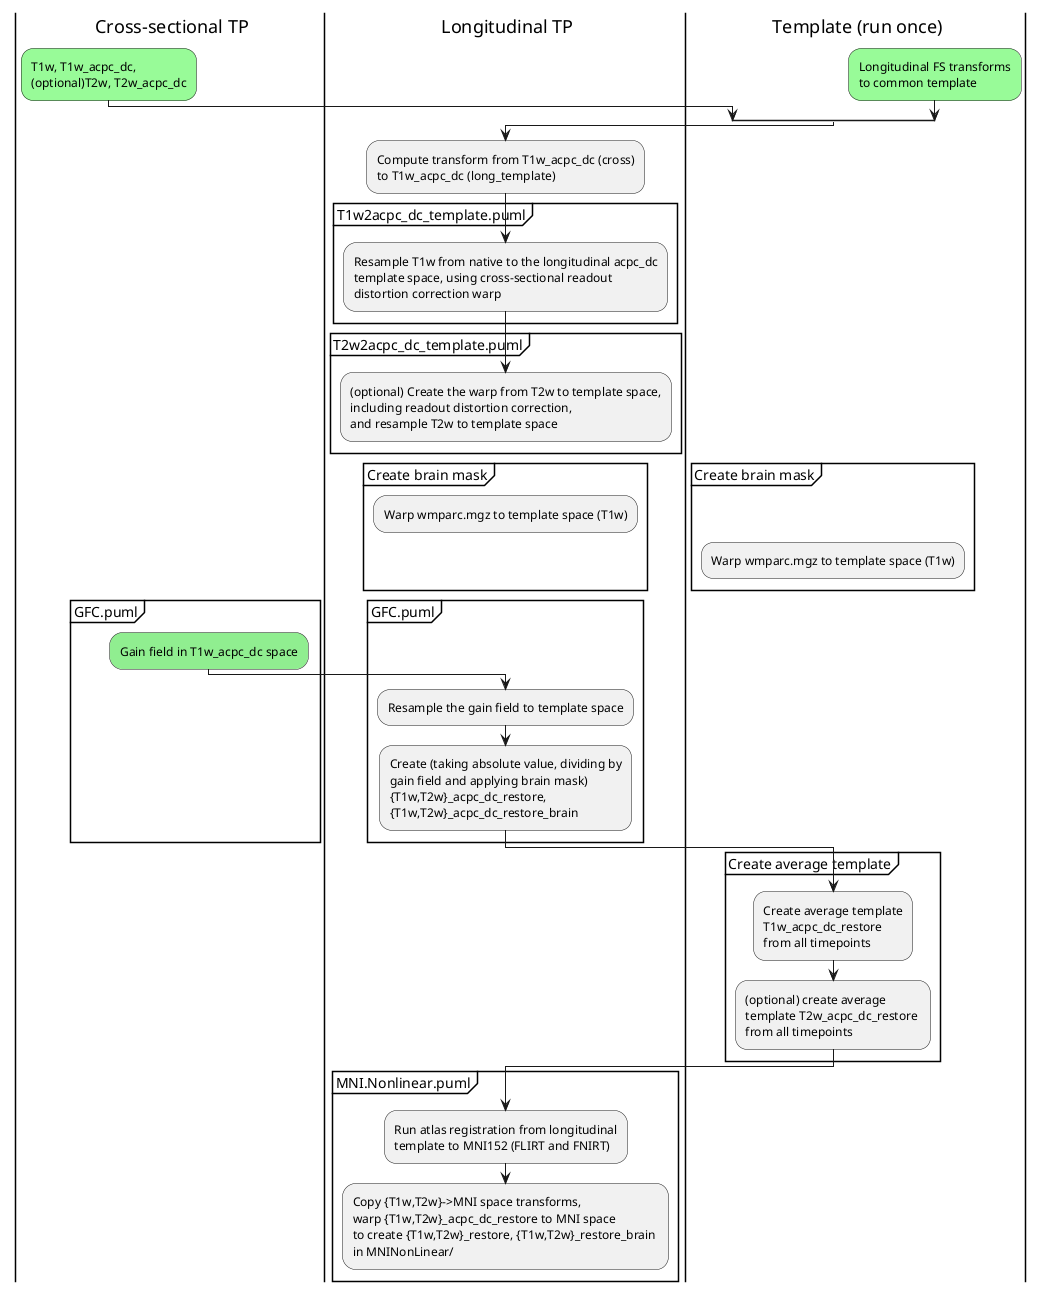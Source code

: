 @startuml PrePostFreesurferPipeline-long general scheme

|c| Cross-sectional TP
|p| Longitudinal TP
|t| Template (run once)

|c|
split
-[hidden]->
#palegreen:T1w, T1w_acpc_dc,
(optional)T2w, T2w_acpc_dc;
split again
|t|
-[hidden]->
#palegreen:Longitudinal FS transforms 
to common template;
end split
|p|
:Compute transform from T1w_acpc_dc (cross) 
to T1w_acpc_dc (long_template);
group T1w2acpc_dc_template.puml
:Resample T1w from native to the longitudinal acpc_dc 
template space, using cross-sectional readout 
distortion correction warp;
end group
group T2w2acpc_dc_template.puml
:(optional) Create the warp from T2w to template space, 
including readout distortion correction, 
and resample T2w to template space;
end group
group Create brain mask
-[hidden]->
:Warp wmparc.mgz to template space (T1w);
|t|
-[hidden]->
:Warp wmparc.mgz to template space (T1w);
end group
group GFC.puml
|c|
-[hidden]->
#lightgreen:Gain field in T1w_acpc_dc space;
|p|
:Resample the gain field to template space;
:Create (taking absolute value, dividing by 
gain field and applying brain mask)
{T1w,T2w}_acpc_dc_restore, 
{T1w,T2w}_acpc_dc_restore_brain;
end group
|t|
group Create average template
:Create average template 
T1w_acpc_dc_restore
from all timepoints;
:(optional) create average 
template T2w_acpc_dc_restore 
from all timepoints;
end group
|p|
group MNI.Nonlinear.puml
:Run atlas registration from longitudinal
template to MNI152 (FLIRT and FNIRT);
|p|
:Copy {T1w,T2w}->MNI space transforms,
warp {T1w,T2w}_acpc_dc_restore to MNI space
to create {T1w,T2w}_restore, {T1w,T2w}_restore_brain 
in MNINonLinear/;
end group
@enduml